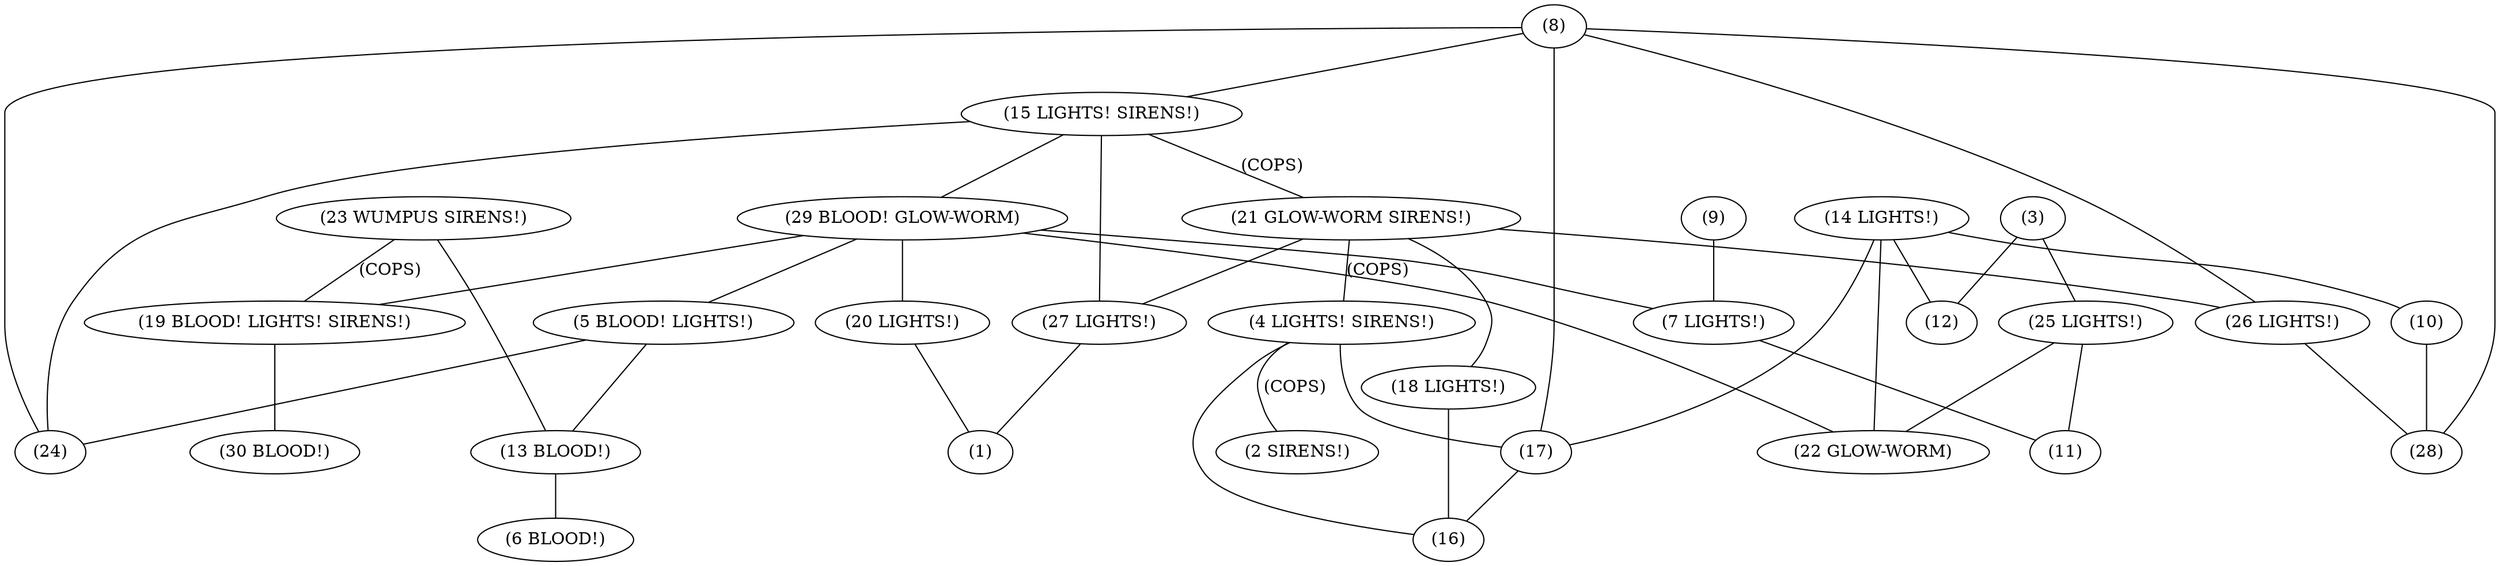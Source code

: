 graph{
1[label="(1)"];
2[label="(2 SIRENS!)"];
3[label="(3)"];
4[label="(4 LIGHTS! SIRENS!)"];
5[label="(5 BLOOD! LIGHTS!)"];
6[label="(6 BLOOD!)"];
7[label="(7 LIGHTS!)"];
8[label="(8)"];
9[label="(9)"];
10[label="(10)"];
11[label="(11)"];
12[label="(12)"];
13[label="(13 BLOOD!)"];
14[label="(14 LIGHTS!)"];
15[label="(15 LIGHTS! SIRENS!)"];
16[label="(16)"];
17[label="(17)"];
18[label="(18 LIGHTS!)"];
19[label="(19 BLOOD! LIGHTS! SIRENS!)"];
20[label="(20 LIGHTS!)"];
21[label="(21 GLOW-WORM SIRENS!)"];
22[label="(22 GLOW-WORM)"];
23[label="(23 WUMPUS SIRENS!)"];
24[label="(24)"];
25[label="(25 LIGHTS!)"];
26[label="(26 LIGHTS!)"];
27[label="(27 LIGHTS!)"];
28[label="(28)"];
29[label="(29 BLOOD! GLOW-WORM)"];
30[label="(30 BLOOD!)"];
27--1[label=""];
20--1[label=""];
17--16[label=""];
18--16[label=""];
26--28[label=""];
7--11[label=""];
9--7[label=""];
4--16[label=""];
4--2[label="(COPS)"];
4--17[label=""];
21--27[label=""];
21--26[label=""];
21--18[label=""];
21--4[label="(COPS)"];
19--30[label=""];
13--6[label=""];
23--19[label="(COPS)"];
23--13[label=""];
10--28[label=""];
14--17[label=""];
14--12[label=""];
14--22[label=""];
14--10[label=""];
25--22[label=""];
25--11[label=""];
3--12[label=""];
3--25[label=""];
5--24[label=""];
5--13[label=""];
29--7[label=""];
29--20[label=""];
29--22[label=""];
29--19[label=""];
29--5[label=""];
15--24[label=""];
15--27[label=""];
15--29[label=""];
15--21[label="(COPS)"];
8--28[label=""];
8--24[label=""];
8--17[label=""];
8--26[label=""];
8--15[label=""];}